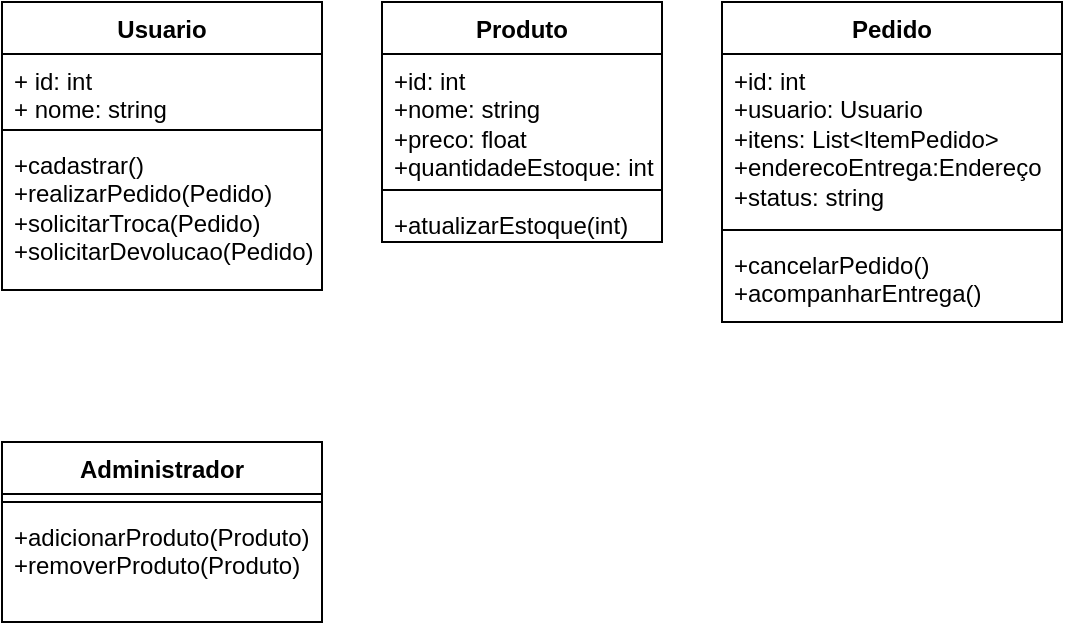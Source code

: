<mxfile version="26.2.12">
  <diagram name="Página-1" id="DmS9LEKet9C4BWUitJdl">
    <mxGraphModel dx="788" dy="451" grid="1" gridSize="10" guides="1" tooltips="1" connect="1" arrows="1" fold="1" page="1" pageScale="1" pageWidth="1169" pageHeight="827" math="0" shadow="0">
      <root>
        <mxCell id="0" />
        <mxCell id="1" parent="0" />
        <mxCell id="AiWSJGWunMw6th81vKcO-2" value="Usuario" style="swimlane;fontStyle=1;align=center;verticalAlign=top;childLayout=stackLayout;horizontal=1;startSize=26;horizontalStack=0;resizeParent=1;resizeParentMax=0;resizeLast=0;collapsible=1;marginBottom=0;whiteSpace=wrap;html=1;" vertex="1" parent="1">
          <mxGeometry x="40" y="10" width="160" height="144" as="geometry" />
        </mxCell>
        <mxCell id="AiWSJGWunMw6th81vKcO-3" value="+ id: int&lt;div&gt;+ nome: string&lt;/div&gt;" style="text;strokeColor=none;fillColor=none;align=left;verticalAlign=top;spacingLeft=4;spacingRight=4;overflow=hidden;rotatable=0;points=[[0,0.5],[1,0.5]];portConstraint=eastwest;whiteSpace=wrap;html=1;" vertex="1" parent="AiWSJGWunMw6th81vKcO-2">
          <mxGeometry y="26" width="160" height="34" as="geometry" />
        </mxCell>
        <mxCell id="AiWSJGWunMw6th81vKcO-4" value="" style="line;strokeWidth=1;fillColor=none;align=left;verticalAlign=middle;spacingTop=-1;spacingLeft=3;spacingRight=3;rotatable=0;labelPosition=right;points=[];portConstraint=eastwest;strokeColor=inherit;" vertex="1" parent="AiWSJGWunMw6th81vKcO-2">
          <mxGeometry y="60" width="160" height="8" as="geometry" />
        </mxCell>
        <mxCell id="AiWSJGWunMw6th81vKcO-5" value="&lt;div&gt;+cadastrar()&lt;/div&gt;&lt;div&gt;+realizarPedido(Pedido)&lt;/div&gt;&lt;div&gt;+solicitarTroca(Pedido)&lt;/div&gt;&lt;div&gt;+solicitarDevolucao(Pedido)&lt;/div&gt;" style="text;strokeColor=none;fillColor=none;align=left;verticalAlign=top;spacingLeft=4;spacingRight=4;overflow=hidden;rotatable=0;points=[[0,0.5],[1,0.5]];portConstraint=eastwest;whiteSpace=wrap;html=1;" vertex="1" parent="AiWSJGWunMw6th81vKcO-2">
          <mxGeometry y="68" width="160" height="76" as="geometry" />
        </mxCell>
        <mxCell id="AiWSJGWunMw6th81vKcO-6" value="Administrador" style="swimlane;fontStyle=1;align=center;verticalAlign=top;childLayout=stackLayout;horizontal=1;startSize=26;horizontalStack=0;resizeParent=1;resizeParentMax=0;resizeLast=0;collapsible=1;marginBottom=0;whiteSpace=wrap;html=1;" vertex="1" parent="1">
          <mxGeometry x="40" y="230" width="160" height="90" as="geometry" />
        </mxCell>
        <mxCell id="AiWSJGWunMw6th81vKcO-8" value="" style="line;strokeWidth=1;fillColor=none;align=left;verticalAlign=middle;spacingTop=-1;spacingLeft=3;spacingRight=3;rotatable=0;labelPosition=right;points=[];portConstraint=eastwest;strokeColor=inherit;" vertex="1" parent="AiWSJGWunMw6th81vKcO-6">
          <mxGeometry y="26" width="160" height="8" as="geometry" />
        </mxCell>
        <mxCell id="AiWSJGWunMw6th81vKcO-9" value="&lt;div&gt;+adicionarProduto(Produto)&lt;/div&gt;&lt;div&gt;+removerProduto(Produto)&lt;/div&gt;" style="text;strokeColor=none;fillColor=none;align=left;verticalAlign=top;spacingLeft=4;spacingRight=4;overflow=hidden;rotatable=0;points=[[0,0.5],[1,0.5]];portConstraint=eastwest;whiteSpace=wrap;html=1;" vertex="1" parent="AiWSJGWunMw6th81vKcO-6">
          <mxGeometry y="34" width="160" height="56" as="geometry" />
        </mxCell>
        <mxCell id="AiWSJGWunMw6th81vKcO-10" value="Produto" style="swimlane;fontStyle=1;align=center;verticalAlign=top;childLayout=stackLayout;horizontal=1;startSize=26;horizontalStack=0;resizeParent=1;resizeParentMax=0;resizeLast=0;collapsible=1;marginBottom=0;whiteSpace=wrap;html=1;" vertex="1" parent="1">
          <mxGeometry x="230" y="10" width="140" height="120" as="geometry" />
        </mxCell>
        <mxCell id="AiWSJGWunMw6th81vKcO-11" value="&lt;div&gt;+id: int&lt;/div&gt;&lt;div&gt;+nome: string&lt;/div&gt;&lt;div&gt;+preco: float&lt;/div&gt;&lt;div&gt;+quantidadeEstoque: int&lt;/div&gt;&lt;div&gt;&lt;br&gt;&lt;/div&gt;" style="text;strokeColor=none;fillColor=none;align=left;verticalAlign=top;spacingLeft=4;spacingRight=4;overflow=hidden;rotatable=0;points=[[0,0.5],[1,0.5]];portConstraint=eastwest;whiteSpace=wrap;html=1;" vertex="1" parent="AiWSJGWunMw6th81vKcO-10">
          <mxGeometry y="26" width="140" height="64" as="geometry" />
        </mxCell>
        <mxCell id="AiWSJGWunMw6th81vKcO-12" value="" style="line;strokeWidth=1;fillColor=none;align=left;verticalAlign=middle;spacingTop=-1;spacingLeft=3;spacingRight=3;rotatable=0;labelPosition=right;points=[];portConstraint=eastwest;strokeColor=inherit;" vertex="1" parent="AiWSJGWunMw6th81vKcO-10">
          <mxGeometry y="90" width="140" height="8" as="geometry" />
        </mxCell>
        <mxCell id="AiWSJGWunMw6th81vKcO-13" value="+atualizarEstoque(int)" style="text;strokeColor=none;fillColor=none;align=left;verticalAlign=top;spacingLeft=4;spacingRight=4;overflow=hidden;rotatable=0;points=[[0,0.5],[1,0.5]];portConstraint=eastwest;whiteSpace=wrap;html=1;" vertex="1" parent="AiWSJGWunMw6th81vKcO-10">
          <mxGeometry y="98" width="140" height="22" as="geometry" />
        </mxCell>
        <mxCell id="AiWSJGWunMw6th81vKcO-22" value="Pedido" style="swimlane;fontStyle=1;align=center;verticalAlign=top;childLayout=stackLayout;horizontal=1;startSize=26;horizontalStack=0;resizeParent=1;resizeParentMax=0;resizeLast=0;collapsible=1;marginBottom=0;whiteSpace=wrap;html=1;" vertex="1" parent="1">
          <mxGeometry x="400" y="10" width="170" height="160" as="geometry" />
        </mxCell>
        <mxCell id="AiWSJGWunMw6th81vKcO-23" value="&lt;div&gt;+id: int&lt;/div&gt;&lt;div&gt;+usuario: Usuario&lt;/div&gt;&lt;div&gt;+itens: List&amp;lt;ItemPedido&amp;gt;&lt;/div&gt;&lt;div&gt;+enderecoEntrega:Endereço&lt;/div&gt;&lt;div&gt;+status: string&lt;/div&gt;" style="text;strokeColor=none;fillColor=none;align=left;verticalAlign=top;spacingLeft=4;spacingRight=4;overflow=hidden;rotatable=0;points=[[0,0.5],[1,0.5]];portConstraint=eastwest;whiteSpace=wrap;html=1;" vertex="1" parent="AiWSJGWunMw6th81vKcO-22">
          <mxGeometry y="26" width="170" height="84" as="geometry" />
        </mxCell>
        <mxCell id="AiWSJGWunMw6th81vKcO-24" value="" style="line;strokeWidth=1;fillColor=none;align=left;verticalAlign=middle;spacingTop=-1;spacingLeft=3;spacingRight=3;rotatable=0;labelPosition=right;points=[];portConstraint=eastwest;strokeColor=inherit;" vertex="1" parent="AiWSJGWunMw6th81vKcO-22">
          <mxGeometry y="110" width="170" height="8" as="geometry" />
        </mxCell>
        <mxCell id="AiWSJGWunMw6th81vKcO-25" value="&lt;div&gt;+cancelarPedido()&lt;/div&gt;&lt;div&gt;+acompanharEntrega()&lt;/div&gt;" style="text;strokeColor=none;fillColor=none;align=left;verticalAlign=top;spacingLeft=4;spacingRight=4;overflow=hidden;rotatable=0;points=[[0,0.5],[1,0.5]];portConstraint=eastwest;whiteSpace=wrap;html=1;" vertex="1" parent="AiWSJGWunMw6th81vKcO-22">
          <mxGeometry y="118" width="170" height="42" as="geometry" />
        </mxCell>
      </root>
    </mxGraphModel>
  </diagram>
</mxfile>
